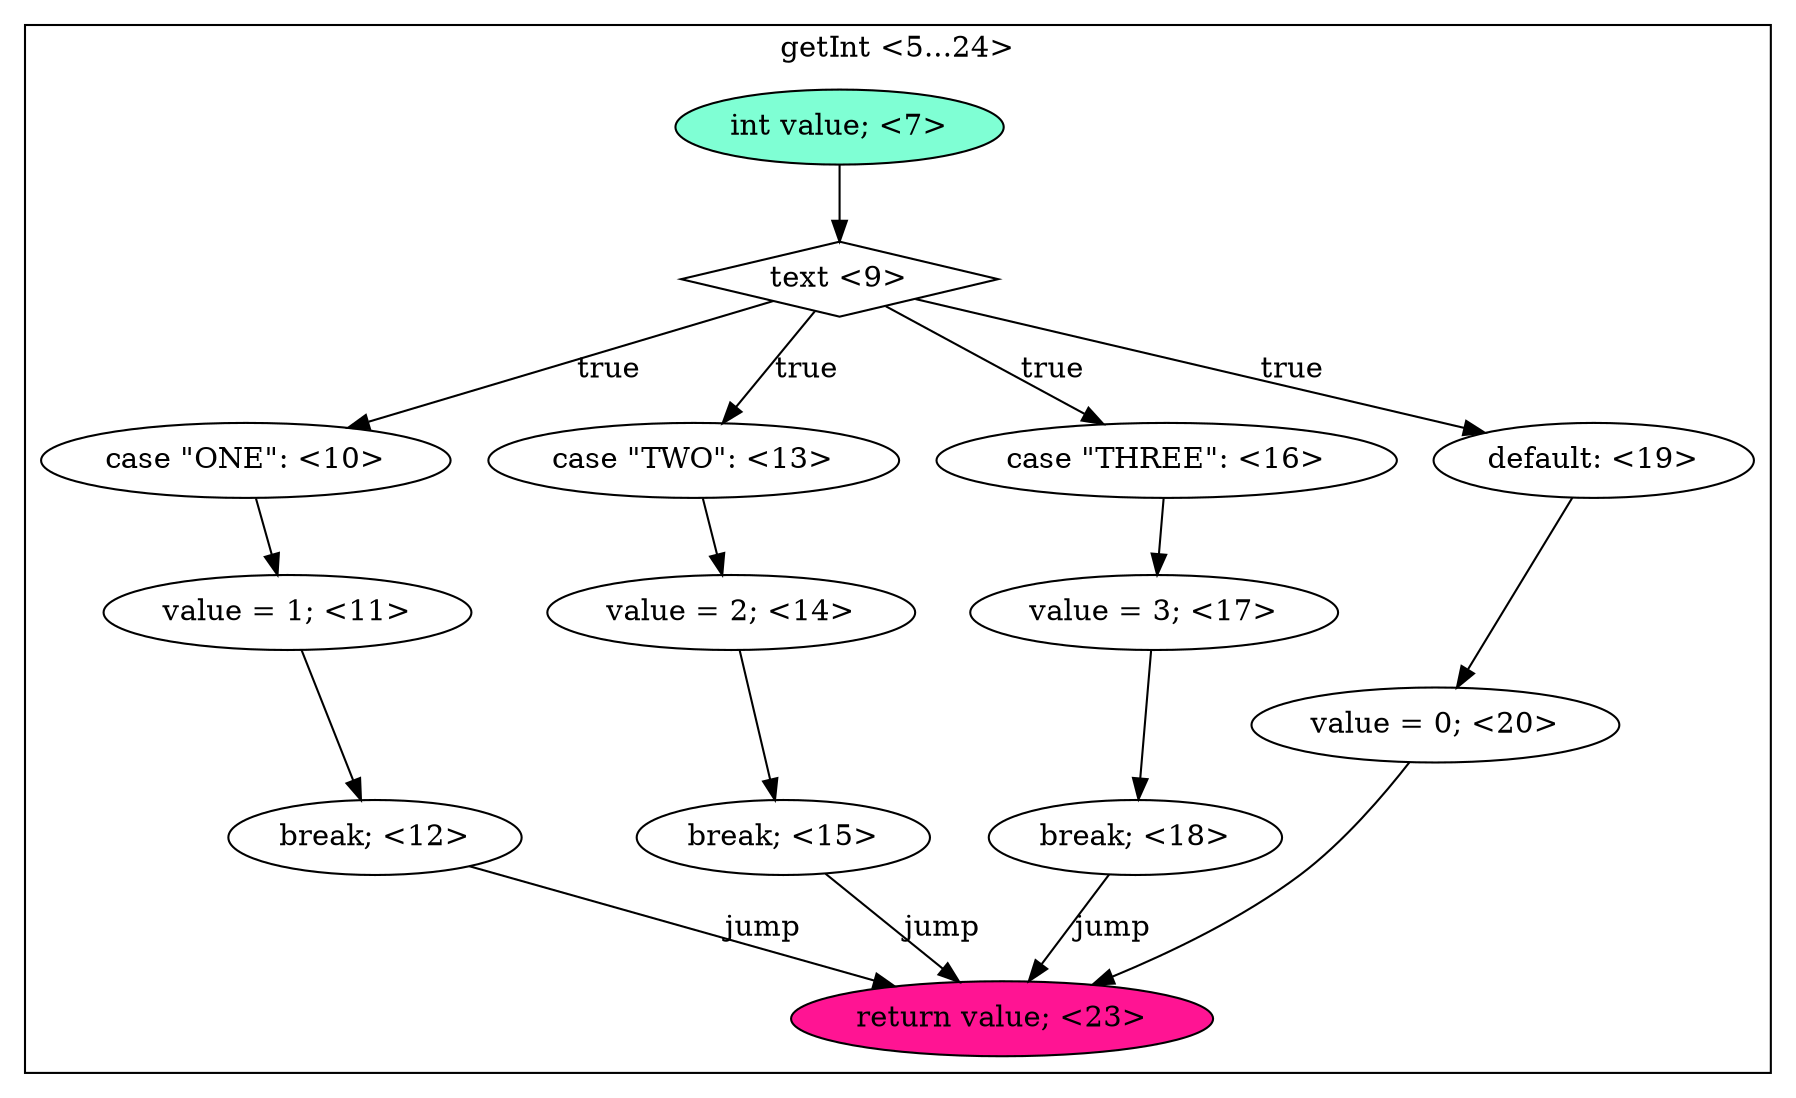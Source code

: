 digraph CFG {
subgraph cluster0 {
label = "getInt <5...24>";
0.0 [style = filled, label = "int value; <7>", fillcolor = aquamarine, shape = ellipse];
0.1 [style = filled, label = "text <9>", fillcolor = white, shape = diamond];
0.2 [style = filled, label = "case \"ONE\": <10>", fillcolor = white, shape = ellipse];
0.3 [style = filled, label = "value = 1; <11>", fillcolor = white, shape = ellipse];
0.4 [style = filled, label = "break; <12>", fillcolor = white, shape = ellipse];
0.5 [style = filled, label = "case \"TWO\": <13>", fillcolor = white, shape = ellipse];
0.6 [style = filled, label = "value = 2; <14>", fillcolor = white, shape = ellipse];
0.7 [style = filled, label = "break; <15>", fillcolor = white, shape = ellipse];
0.8 [style = filled, label = "case \"THREE\": <16>", fillcolor = white, shape = ellipse];
0.9 [style = filled, label = "value = 3; <17>", fillcolor = white, shape = ellipse];
0.10 [style = filled, label = "break; <18>", fillcolor = white, shape = ellipse];
0.11 [style = filled, label = "default: <19>", fillcolor = white, shape = ellipse];
0.12 [style = filled, label = "value = 0; <20>", fillcolor = white, shape = ellipse];
0.13 [style = filled, label = "return value; <23>", fillcolor = deeppink, shape = ellipse];
0.0 -> 0.1 [style = solid, label=""];
0.1 -> 0.2 [style = solid, label="true"];
0.1 -> 0.5 [style = solid, label="true"];
0.1 -> 0.8 [style = solid, label="true"];
0.1 -> 0.11 [style = solid, label="true"];
0.2 -> 0.3 [style = solid, label=""];
0.3 -> 0.4 [style = solid, label=""];
0.4 -> 0.13 [style = solid, label="jump"];
0.5 -> 0.6 [style = solid, label=""];
0.6 -> 0.7 [style = solid, label=""];
0.7 -> 0.13 [style = solid, label="jump"];
0.8 -> 0.9 [style = solid, label=""];
0.9 -> 0.10 [style = solid, label=""];
0.10 -> 0.13 [style = solid, label="jump"];
0.11 -> 0.12 [style = solid, label=""];
0.12 -> 0.13 [style = solid, label=""];
}
}